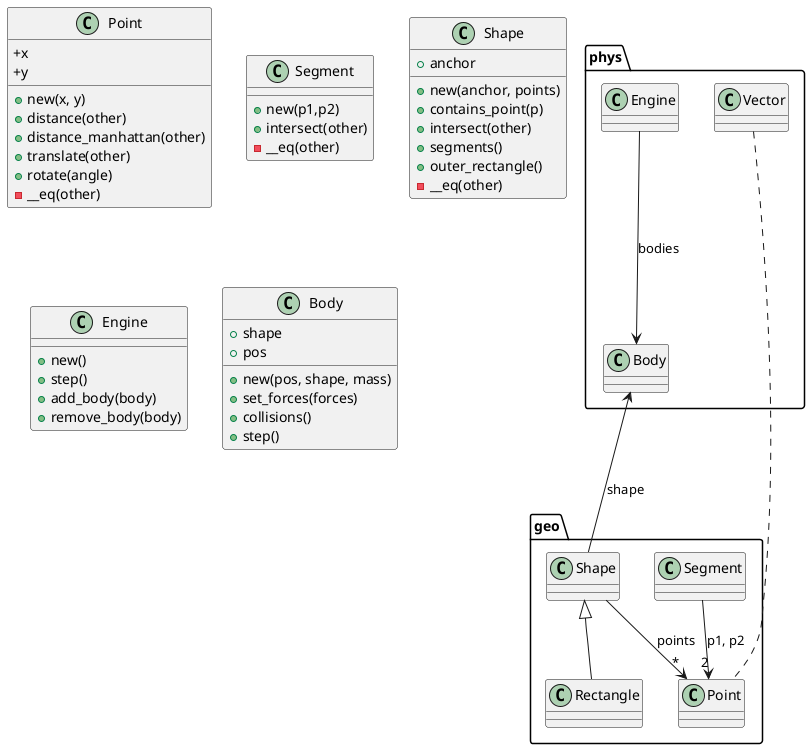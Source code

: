 @startuml

package "geo" {
	Shape --> "*" Point : points
	Shape <|-- Rectangle
	Segment --> "2" Point: p1, p2
}

package "phys" {
	Engine --> Body : bodies
	Body <-- Shape : shape
	Vector .. Point
}

class Point {
	+x
	+y
	+new(x, y)
	+distance(other)
	+distance_manhattan(other)
	+translate(other)
	+rotate(angle)
	-__eq(other)
}

class Segment {
	+new(p1,p2)
	+intersect(other)
	-__eq(other)
}

class Shape {
	+anchor
	+new(anchor, points)
	+contains_point(p)
	+intersect(other)
	+segments()
	+outer_rectangle()
	-__eq(other)
}

class Engine {
	+new()
	+step()
	+add_body(body)
	+remove_body(body)
}

class Body {
	+shape
	+pos
	+new(pos, shape, mass)
	+set_forces(forces)
	+collisions()
	+step()
}

@enduml
